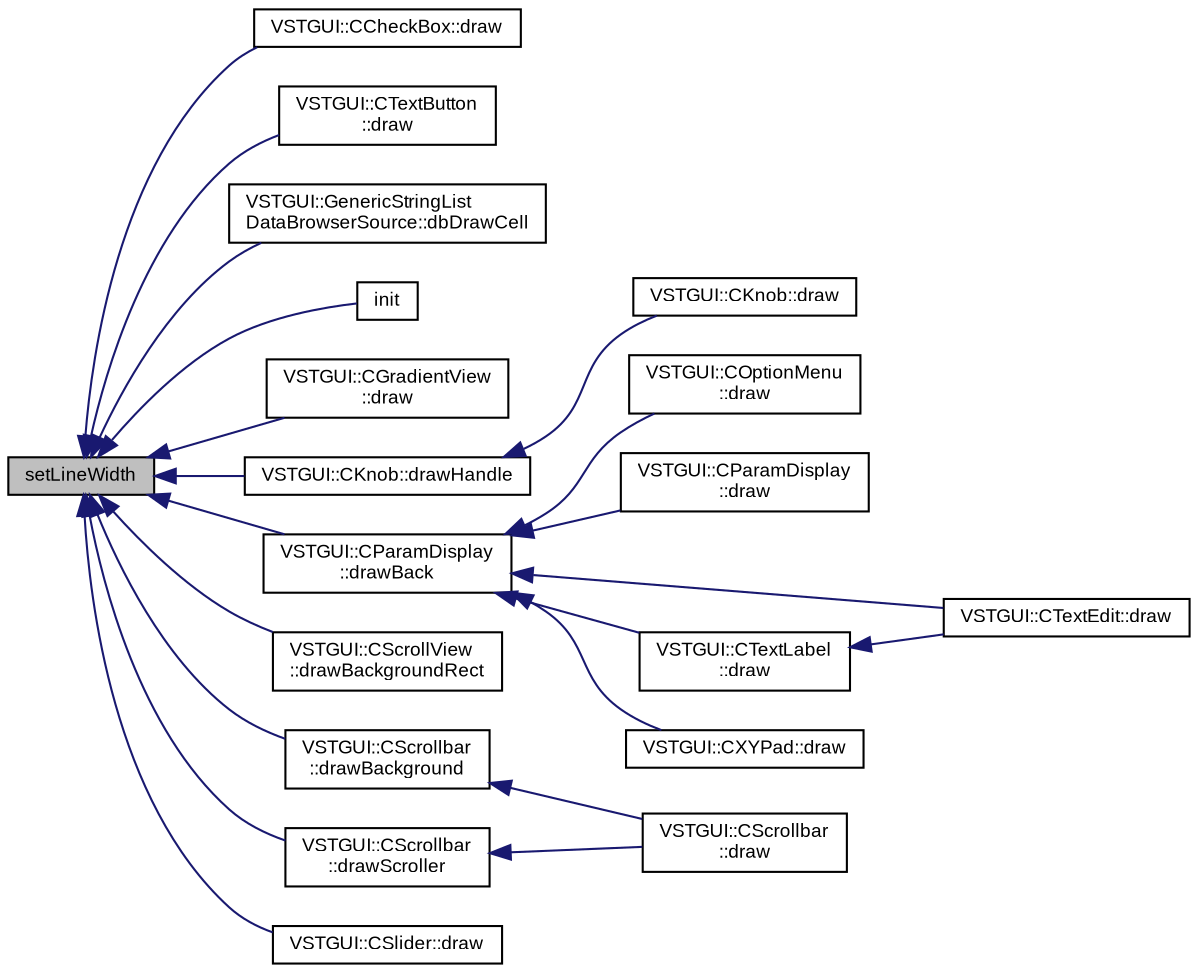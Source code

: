 digraph "setLineWidth"
{
  bgcolor="transparent";
  edge [fontname="Arial",fontsize="9",labelfontname="Arial",labelfontsize="9"];
  node [fontname="Arial",fontsize="9",shape=record];
  rankdir="LR";
  Node1 [label="setLineWidth",height=0.2,width=0.4,color="black", fillcolor="grey75", style="filled" fontcolor="black"];
  Node1 -> Node2 [dir="back",color="midnightblue",fontsize="9",style="solid",fontname="Arial"];
  Node2 [label="VSTGUI::CCheckBox::draw",height=0.2,width=0.4,color="black",URL="$class_v_s_t_g_u_i_1_1_c_check_box.html#ae25271b6e9cac9c3e21437c10ec491d8",tooltip="called if the view should draw itself "];
  Node1 -> Node3 [dir="back",color="midnightblue",fontsize="9",style="solid",fontname="Arial"];
  Node3 [label="VSTGUI::CTextButton\l::draw",height=0.2,width=0.4,color="black",URL="$class_v_s_t_g_u_i_1_1_c_text_button.html#ae25271b6e9cac9c3e21437c10ec491d8",tooltip="called if the view should draw itself "];
  Node1 -> Node4 [dir="back",color="midnightblue",fontsize="9",style="solid",fontname="Arial"];
  Node4 [label="VSTGUI::GenericStringList\lDataBrowserSource::dbDrawCell",height=0.2,width=0.4,color="black",URL="$class_v_s_t_g_u_i_1_1_generic_string_list_data_browser_source.html#a2764a494bfbadf5fd5bf3fead287d4d2"];
  Node1 -> Node5 [dir="back",color="midnightblue",fontsize="9",style="solid",fontname="Arial"];
  Node5 [label="init",height=0.2,width=0.4,color="black",URL="$class_v_s_t_g_u_i_1_1_c_draw_context.html#a02fd73d861ef2e4aabb38c0c9ff82947"];
  Node1 -> Node6 [dir="back",color="midnightblue",fontsize="9",style="solid",fontname="Arial"];
  Node6 [label="VSTGUI::CGradientView\l::draw",height=0.2,width=0.4,color="black",URL="$class_v_s_t_g_u_i_1_1_c_gradient_view.html#ae25271b6e9cac9c3e21437c10ec491d8",tooltip="called if the view should draw itself "];
  Node1 -> Node7 [dir="back",color="midnightblue",fontsize="9",style="solid",fontname="Arial"];
  Node7 [label="VSTGUI::CKnob::drawHandle",height=0.2,width=0.4,color="black",URL="$class_v_s_t_g_u_i_1_1_c_knob.html#a8553dad65359a30fed274fc45f109013"];
  Node7 -> Node8 [dir="back",color="midnightblue",fontsize="9",style="solid",fontname="Arial"];
  Node8 [label="VSTGUI::CKnob::draw",height=0.2,width=0.4,color="black",URL="$class_v_s_t_g_u_i_1_1_c_knob.html#a83ee48340580dff7f1796dbebe7b0a0f",tooltip="called if the view should draw itself "];
  Node1 -> Node9 [dir="back",color="midnightblue",fontsize="9",style="solid",fontname="Arial"];
  Node9 [label="VSTGUI::CParamDisplay\l::drawBack",height=0.2,width=0.4,color="black",URL="$class_v_s_t_g_u_i_1_1_c_param_display.html#a6f6b17c0e76994fd79b3dd92a923b466"];
  Node9 -> Node10 [dir="back",color="midnightblue",fontsize="9",style="solid",fontname="Arial"];
  Node10 [label="VSTGUI::COptionMenu\l::draw",height=0.2,width=0.4,color="black",URL="$class_v_s_t_g_u_i_1_1_c_option_menu.html#a83ee48340580dff7f1796dbebe7b0a0f",tooltip="called if the view should draw itself "];
  Node9 -> Node11 [dir="back",color="midnightblue",fontsize="9",style="solid",fontname="Arial"];
  Node11 [label="VSTGUI::CParamDisplay\l::draw",height=0.2,width=0.4,color="black",URL="$class_v_s_t_g_u_i_1_1_c_param_display.html#a83ee48340580dff7f1796dbebe7b0a0f",tooltip="called if the view should draw itself "];
  Node9 -> Node12 [dir="back",color="midnightblue",fontsize="9",style="solid",fontname="Arial"];
  Node12 [label="VSTGUI::CTextEdit::draw",height=0.2,width=0.4,color="black",URL="$class_v_s_t_g_u_i_1_1_c_text_edit.html#a83ee48340580dff7f1796dbebe7b0a0f",tooltip="called if the view should draw itself "];
  Node9 -> Node13 [dir="back",color="midnightblue",fontsize="9",style="solid",fontname="Arial"];
  Node13 [label="VSTGUI::CTextLabel\l::draw",height=0.2,width=0.4,color="black",URL="$class_v_s_t_g_u_i_1_1_c_text_label.html#a83ee48340580dff7f1796dbebe7b0a0f",tooltip="called if the view should draw itself "];
  Node13 -> Node12 [dir="back",color="midnightblue",fontsize="9",style="solid",fontname="Arial"];
  Node9 -> Node14 [dir="back",color="midnightblue",fontsize="9",style="solid",fontname="Arial"];
  Node14 [label="VSTGUI::CXYPad::draw",height=0.2,width=0.4,color="black",URL="$class_v_s_t_g_u_i_1_1_c_x_y_pad.html#ae25271b6e9cac9c3e21437c10ec491d8",tooltip="called if the view should draw itself "];
  Node1 -> Node15 [dir="back",color="midnightblue",fontsize="9",style="solid",fontname="Arial"];
  Node15 [label="VSTGUI::CScrollView\l::drawBackgroundRect",height=0.2,width=0.4,color="black",URL="$class_v_s_t_g_u_i_1_1_c_scroll_view.html#a73195afa396240ad593e6a07dc412528",tooltip="draw the background "];
  Node1 -> Node16 [dir="back",color="midnightblue",fontsize="9",style="solid",fontname="Arial"];
  Node16 [label="VSTGUI::CScrollbar\l::drawBackground",height=0.2,width=0.4,color="black",URL="$class_v_s_t_g_u_i_1_1_c_scrollbar.html#ad9720bcb4fcd3abb228961f604bf35b3"];
  Node16 -> Node17 [dir="back",color="midnightblue",fontsize="9",style="solid",fontname="Arial"];
  Node17 [label="VSTGUI::CScrollbar\l::draw",height=0.2,width=0.4,color="black",URL="$class_v_s_t_g_u_i_1_1_c_scrollbar.html#a83ee48340580dff7f1796dbebe7b0a0f",tooltip="called if the view should draw itself "];
  Node1 -> Node18 [dir="back",color="midnightblue",fontsize="9",style="solid",fontname="Arial"];
  Node18 [label="VSTGUI::CScrollbar\l::drawScroller",height=0.2,width=0.4,color="black",URL="$class_v_s_t_g_u_i_1_1_c_scrollbar.html#a14deb57c11ddd9926be3d98036b5703c"];
  Node18 -> Node17 [dir="back",color="midnightblue",fontsize="9",style="solid",fontname="Arial"];
  Node1 -> Node19 [dir="back",color="midnightblue",fontsize="9",style="solid",fontname="Arial"];
  Node19 [label="VSTGUI::CSlider::draw",height=0.2,width=0.4,color="black",URL="$class_v_s_t_g_u_i_1_1_c_slider.html#a4d1b0aba91a42c8790d16724fd1cf08e",tooltip="called if the view should draw itself "];
}
